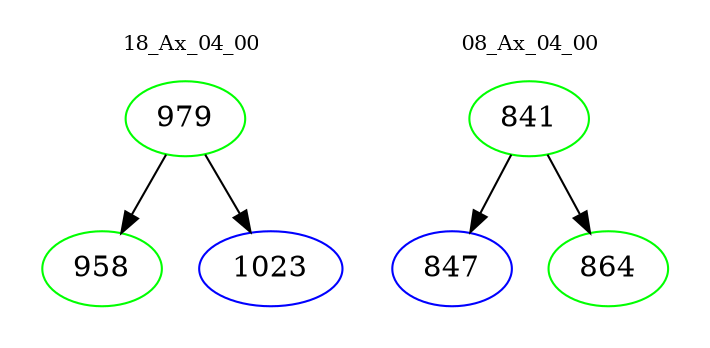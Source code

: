 digraph{
subgraph cluster_0 {
color = white
label = "18_Ax_04_00";
fontsize=10;
T0_979 [label="979", color="green"]
T0_979 -> T0_958 [color="black"]
T0_958 [label="958", color="green"]
T0_979 -> T0_1023 [color="black"]
T0_1023 [label="1023", color="blue"]
}
subgraph cluster_1 {
color = white
label = "08_Ax_04_00";
fontsize=10;
T1_841 [label="841", color="green"]
T1_841 -> T1_847 [color="black"]
T1_847 [label="847", color="blue"]
T1_841 -> T1_864 [color="black"]
T1_864 [label="864", color="green"]
}
}
